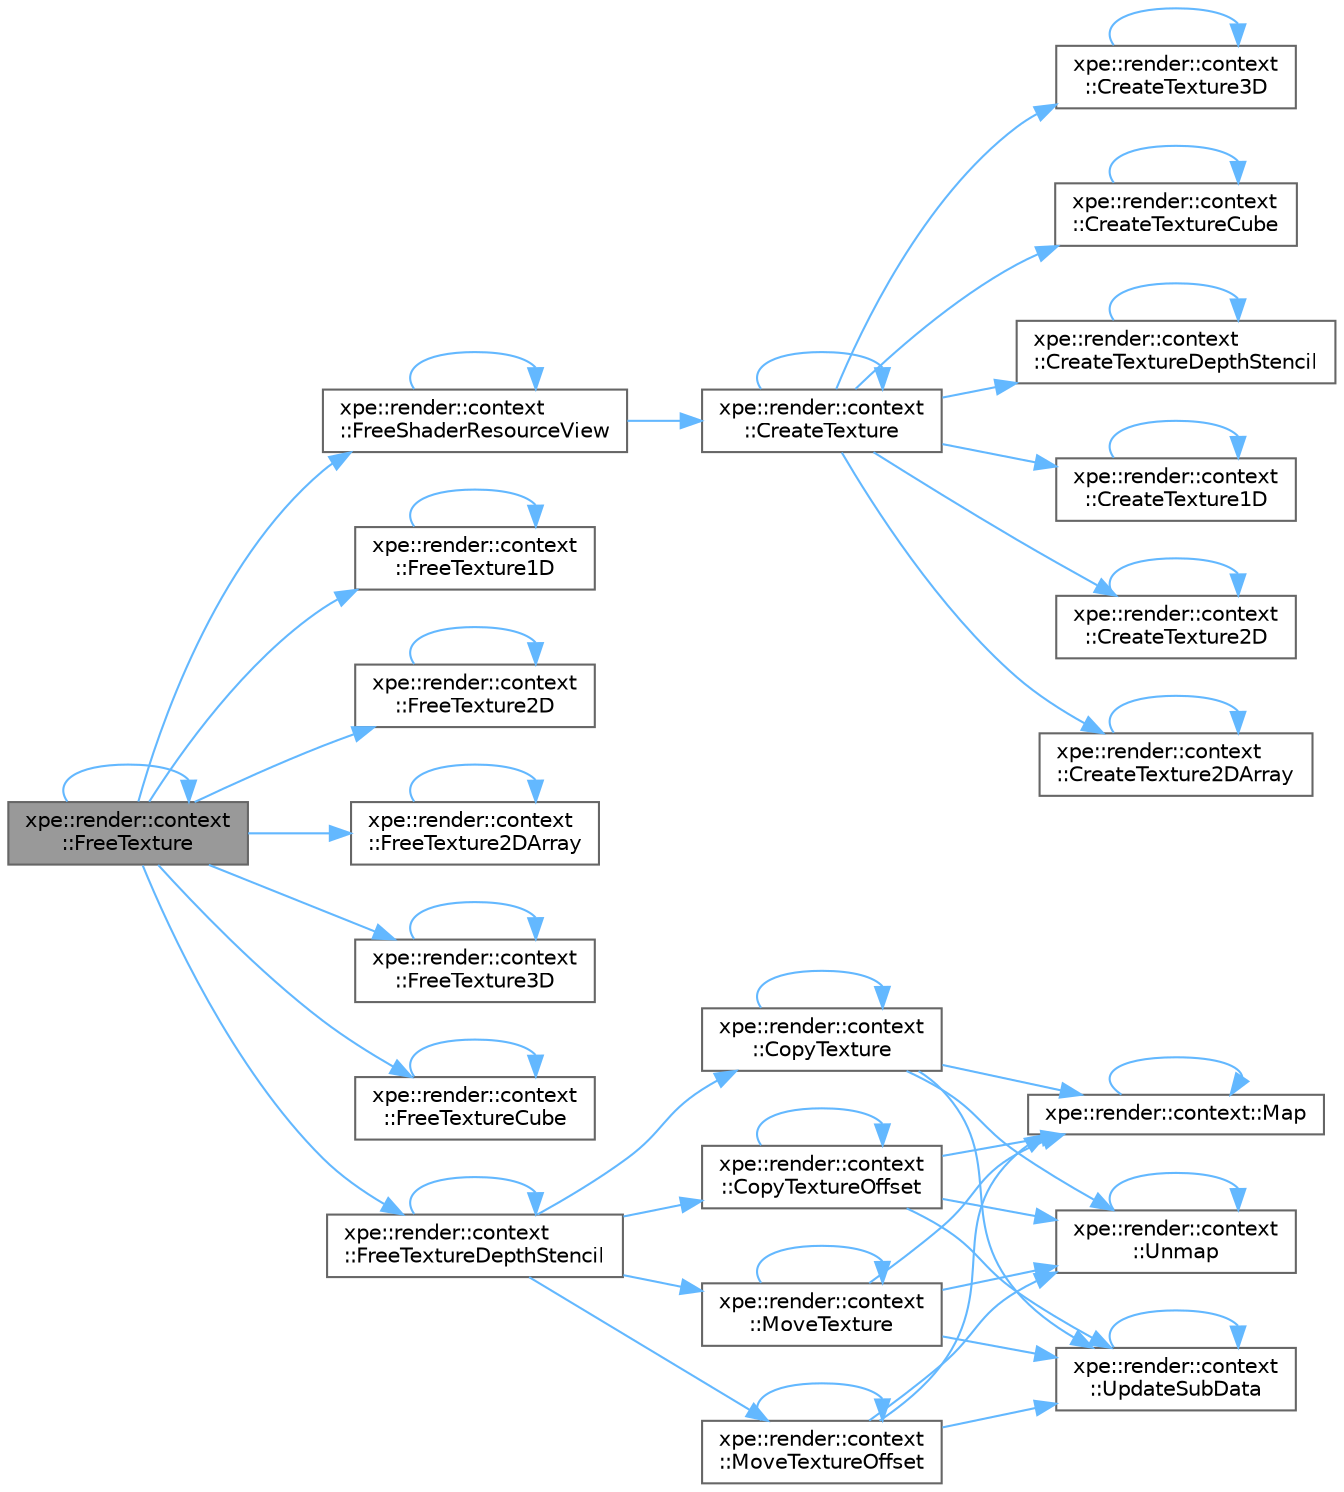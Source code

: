 digraph "xpe::render::context::FreeTexture"
{
 // LATEX_PDF_SIZE
  bgcolor="transparent";
  edge [fontname=Helvetica,fontsize=10,labelfontname=Helvetica,labelfontsize=10];
  node [fontname=Helvetica,fontsize=10,shape=box,height=0.2,width=0.4];
  rankdir="LR";
  Node1 [id="Node000001",label="xpe::render::context\l::FreeTexture",height=0.2,width=0.4,color="gray40", fillcolor="grey60", style="filled", fontcolor="black",tooltip=" "];
  Node1 -> Node2 [id="edge105_Node000001_Node000002",color="steelblue1",style="solid",tooltip=" "];
  Node2 [id="Node000002",label="xpe::render::context\l::FreeShaderResourceView",height=0.2,width=0.4,color="grey40", fillcolor="white", style="filled",URL="$namespacexpe_1_1render_1_1context.html#ab645a09c78f03af220fecf9d70f66046",tooltip=" "];
  Node2 -> Node3 [id="edge106_Node000002_Node000003",color="steelblue1",style="solid",tooltip=" "];
  Node3 [id="Node000003",label="xpe::render::context\l::CreateTexture",height=0.2,width=0.4,color="grey40", fillcolor="white", style="filled",URL="$namespacexpe_1_1render_1_1context.html#abbf0f19b8986fbcfb44dc1319a0d929c",tooltip=" "];
  Node3 -> Node3 [id="edge107_Node000003_Node000003",color="steelblue1",style="solid",tooltip=" "];
  Node3 -> Node4 [id="edge108_Node000003_Node000004",color="steelblue1",style="solid",tooltip=" "];
  Node4 [id="Node000004",label="xpe::render::context\l::CreateTexture1D",height=0.2,width=0.4,color="grey40", fillcolor="white", style="filled",URL="$namespacexpe_1_1render_1_1context.html#a3a582c1e42d2723c6ed55199dffa1388",tooltip=" "];
  Node4 -> Node4 [id="edge109_Node000004_Node000004",color="steelblue1",style="solid",tooltip=" "];
  Node3 -> Node5 [id="edge110_Node000003_Node000005",color="steelblue1",style="solid",tooltip=" "];
  Node5 [id="Node000005",label="xpe::render::context\l::CreateTexture2D",height=0.2,width=0.4,color="grey40", fillcolor="white", style="filled",URL="$namespacexpe_1_1render_1_1context.html#ae47b3b8018bd7eee48028b1d54e939ab",tooltip=" "];
  Node5 -> Node5 [id="edge111_Node000005_Node000005",color="steelblue1",style="solid",tooltip=" "];
  Node3 -> Node6 [id="edge112_Node000003_Node000006",color="steelblue1",style="solid",tooltip=" "];
  Node6 [id="Node000006",label="xpe::render::context\l::CreateTexture2DArray",height=0.2,width=0.4,color="grey40", fillcolor="white", style="filled",URL="$namespacexpe_1_1render_1_1context.html#abff1f0ac31f4a180d2d34a49d65a9b75",tooltip=" "];
  Node6 -> Node6 [id="edge113_Node000006_Node000006",color="steelblue1",style="solid",tooltip=" "];
  Node3 -> Node7 [id="edge114_Node000003_Node000007",color="steelblue1",style="solid",tooltip=" "];
  Node7 [id="Node000007",label="xpe::render::context\l::CreateTexture3D",height=0.2,width=0.4,color="grey40", fillcolor="white", style="filled",URL="$namespacexpe_1_1render_1_1context.html#a764b5dd46b1c2311d955375b60ac0e21",tooltip=" "];
  Node7 -> Node7 [id="edge115_Node000007_Node000007",color="steelblue1",style="solid",tooltip=" "];
  Node3 -> Node8 [id="edge116_Node000003_Node000008",color="steelblue1",style="solid",tooltip=" "];
  Node8 [id="Node000008",label="xpe::render::context\l::CreateTextureCube",height=0.2,width=0.4,color="grey40", fillcolor="white", style="filled",URL="$namespacexpe_1_1render_1_1context.html#a76ed1d16ec42691a55ec5ebcb87fc452",tooltip=" "];
  Node8 -> Node8 [id="edge117_Node000008_Node000008",color="steelblue1",style="solid",tooltip=" "];
  Node3 -> Node9 [id="edge118_Node000003_Node000009",color="steelblue1",style="solid",tooltip=" "];
  Node9 [id="Node000009",label="xpe::render::context\l::CreateTextureDepthStencil",height=0.2,width=0.4,color="grey40", fillcolor="white", style="filled",URL="$namespacexpe_1_1render_1_1context.html#a77dff8ef52c9bf1912037df988aaeb7a",tooltip=" "];
  Node9 -> Node9 [id="edge119_Node000009_Node000009",color="steelblue1",style="solid",tooltip=" "];
  Node2 -> Node2 [id="edge120_Node000002_Node000002",color="steelblue1",style="solid",tooltip=" "];
  Node1 -> Node1 [id="edge121_Node000001_Node000001",color="steelblue1",style="solid",tooltip=" "];
  Node1 -> Node10 [id="edge122_Node000001_Node000010",color="steelblue1",style="solid",tooltip=" "];
  Node10 [id="Node000010",label="xpe::render::context\l::FreeTexture1D",height=0.2,width=0.4,color="grey40", fillcolor="white", style="filled",URL="$namespacexpe_1_1render_1_1context.html#a143faa6f9a1a98ccc8693ed6b600b026",tooltip=" "];
  Node10 -> Node10 [id="edge123_Node000010_Node000010",color="steelblue1",style="solid",tooltip=" "];
  Node1 -> Node11 [id="edge124_Node000001_Node000011",color="steelblue1",style="solid",tooltip=" "];
  Node11 [id="Node000011",label="xpe::render::context\l::FreeTexture2D",height=0.2,width=0.4,color="grey40", fillcolor="white", style="filled",URL="$namespacexpe_1_1render_1_1context.html#a1ad2c5d4b1882d594db271a02185afc0",tooltip=" "];
  Node11 -> Node11 [id="edge125_Node000011_Node000011",color="steelblue1",style="solid",tooltip=" "];
  Node1 -> Node12 [id="edge126_Node000001_Node000012",color="steelblue1",style="solid",tooltip=" "];
  Node12 [id="Node000012",label="xpe::render::context\l::FreeTexture2DArray",height=0.2,width=0.4,color="grey40", fillcolor="white", style="filled",URL="$namespacexpe_1_1render_1_1context.html#ab5b80587e0e0a2ed7073c7d5442f550f",tooltip=" "];
  Node12 -> Node12 [id="edge127_Node000012_Node000012",color="steelblue1",style="solid",tooltip=" "];
  Node1 -> Node13 [id="edge128_Node000001_Node000013",color="steelblue1",style="solid",tooltip=" "];
  Node13 [id="Node000013",label="xpe::render::context\l::FreeTexture3D",height=0.2,width=0.4,color="grey40", fillcolor="white", style="filled",URL="$namespacexpe_1_1render_1_1context.html#a3bfe7da2d40a3f5687abaa367365f3c4",tooltip=" "];
  Node13 -> Node13 [id="edge129_Node000013_Node000013",color="steelblue1",style="solid",tooltip=" "];
  Node1 -> Node14 [id="edge130_Node000001_Node000014",color="steelblue1",style="solid",tooltip=" "];
  Node14 [id="Node000014",label="xpe::render::context\l::FreeTextureCube",height=0.2,width=0.4,color="grey40", fillcolor="white", style="filled",URL="$namespacexpe_1_1render_1_1context.html#a49902c69bdc635fcdd8fc28d9f60f283",tooltip=" "];
  Node14 -> Node14 [id="edge131_Node000014_Node000014",color="steelblue1",style="solid",tooltip=" "];
  Node1 -> Node15 [id="edge132_Node000001_Node000015",color="steelblue1",style="solid",tooltip=" "];
  Node15 [id="Node000015",label="xpe::render::context\l::FreeTextureDepthStencil",height=0.2,width=0.4,color="grey40", fillcolor="white", style="filled",URL="$namespacexpe_1_1render_1_1context.html#aee5cc723306d146fa933cc5374b44a8b",tooltip=" "];
  Node15 -> Node16 [id="edge133_Node000015_Node000016",color="steelblue1",style="solid",tooltip=" "];
  Node16 [id="Node000016",label="xpe::render::context\l::CopyTexture",height=0.2,width=0.4,color="grey40", fillcolor="white", style="filled",URL="$namespacexpe_1_1render_1_1context.html#ad3910232ff154a7f62321718e26b25ef",tooltip=" "];
  Node16 -> Node16 [id="edge134_Node000016_Node000016",color="steelblue1",style="solid",tooltip=" "];
  Node16 -> Node17 [id="edge135_Node000016_Node000017",color="steelblue1",style="solid",tooltip=" "];
  Node17 [id="Node000017",label="xpe::render::context::Map",height=0.2,width=0.4,color="grey40", fillcolor="white", style="filled",URL="$namespacexpe_1_1render_1_1context.html#a4307865df88da4fb54e36f929b6f88a5",tooltip=" "];
  Node17 -> Node17 [id="edge136_Node000017_Node000017",color="steelblue1",style="solid",tooltip=" "];
  Node16 -> Node18 [id="edge137_Node000016_Node000018",color="steelblue1",style="solid",tooltip=" "];
  Node18 [id="Node000018",label="xpe::render::context\l::Unmap",height=0.2,width=0.4,color="grey40", fillcolor="white", style="filled",URL="$namespacexpe_1_1render_1_1context.html#a32b89671df27bd47193c116873b60f3e",tooltip=" "];
  Node18 -> Node18 [id="edge138_Node000018_Node000018",color="steelblue1",style="solid",tooltip=" "];
  Node16 -> Node19 [id="edge139_Node000016_Node000019",color="steelblue1",style="solid",tooltip=" "];
  Node19 [id="Node000019",label="xpe::render::context\l::UpdateSubData",height=0.2,width=0.4,color="grey40", fillcolor="white", style="filled",URL="$namespacexpe_1_1render_1_1context.html#aada76b8212676ccbb3ad3e364b42f80e",tooltip=" "];
  Node19 -> Node19 [id="edge140_Node000019_Node000019",color="steelblue1",style="solid",tooltip=" "];
  Node15 -> Node20 [id="edge141_Node000015_Node000020",color="steelblue1",style="solid",tooltip=" "];
  Node20 [id="Node000020",label="xpe::render::context\l::CopyTextureOffset",height=0.2,width=0.4,color="grey40", fillcolor="white", style="filled",URL="$namespacexpe_1_1render_1_1context.html#a0c17c312b353723b43af3a1cf5407f13",tooltip=" "];
  Node20 -> Node20 [id="edge142_Node000020_Node000020",color="steelblue1",style="solid",tooltip=" "];
  Node20 -> Node17 [id="edge143_Node000020_Node000017",color="steelblue1",style="solid",tooltip=" "];
  Node20 -> Node18 [id="edge144_Node000020_Node000018",color="steelblue1",style="solid",tooltip=" "];
  Node20 -> Node19 [id="edge145_Node000020_Node000019",color="steelblue1",style="solid",tooltip=" "];
  Node15 -> Node15 [id="edge146_Node000015_Node000015",color="steelblue1",style="solid",tooltip=" "];
  Node15 -> Node21 [id="edge147_Node000015_Node000021",color="steelblue1",style="solid",tooltip=" "];
  Node21 [id="Node000021",label="xpe::render::context\l::MoveTexture",height=0.2,width=0.4,color="grey40", fillcolor="white", style="filled",URL="$namespacexpe_1_1render_1_1context.html#a3faab955dbc785ed504ae513dbc7389e",tooltip=" "];
  Node21 -> Node17 [id="edge148_Node000021_Node000017",color="steelblue1",style="solid",tooltip=" "];
  Node21 -> Node21 [id="edge149_Node000021_Node000021",color="steelblue1",style="solid",tooltip=" "];
  Node21 -> Node18 [id="edge150_Node000021_Node000018",color="steelblue1",style="solid",tooltip=" "];
  Node21 -> Node19 [id="edge151_Node000021_Node000019",color="steelblue1",style="solid",tooltip=" "];
  Node15 -> Node22 [id="edge152_Node000015_Node000022",color="steelblue1",style="solid",tooltip=" "];
  Node22 [id="Node000022",label="xpe::render::context\l::MoveTextureOffset",height=0.2,width=0.4,color="grey40", fillcolor="white", style="filled",URL="$namespacexpe_1_1render_1_1context.html#aec880a263a1e58be5380fe1aeb9c4462",tooltip=" "];
  Node22 -> Node17 [id="edge153_Node000022_Node000017",color="steelblue1",style="solid",tooltip=" "];
  Node22 -> Node22 [id="edge154_Node000022_Node000022",color="steelblue1",style="solid",tooltip=" "];
  Node22 -> Node18 [id="edge155_Node000022_Node000018",color="steelblue1",style="solid",tooltip=" "];
  Node22 -> Node19 [id="edge156_Node000022_Node000019",color="steelblue1",style="solid",tooltip=" "];
}
